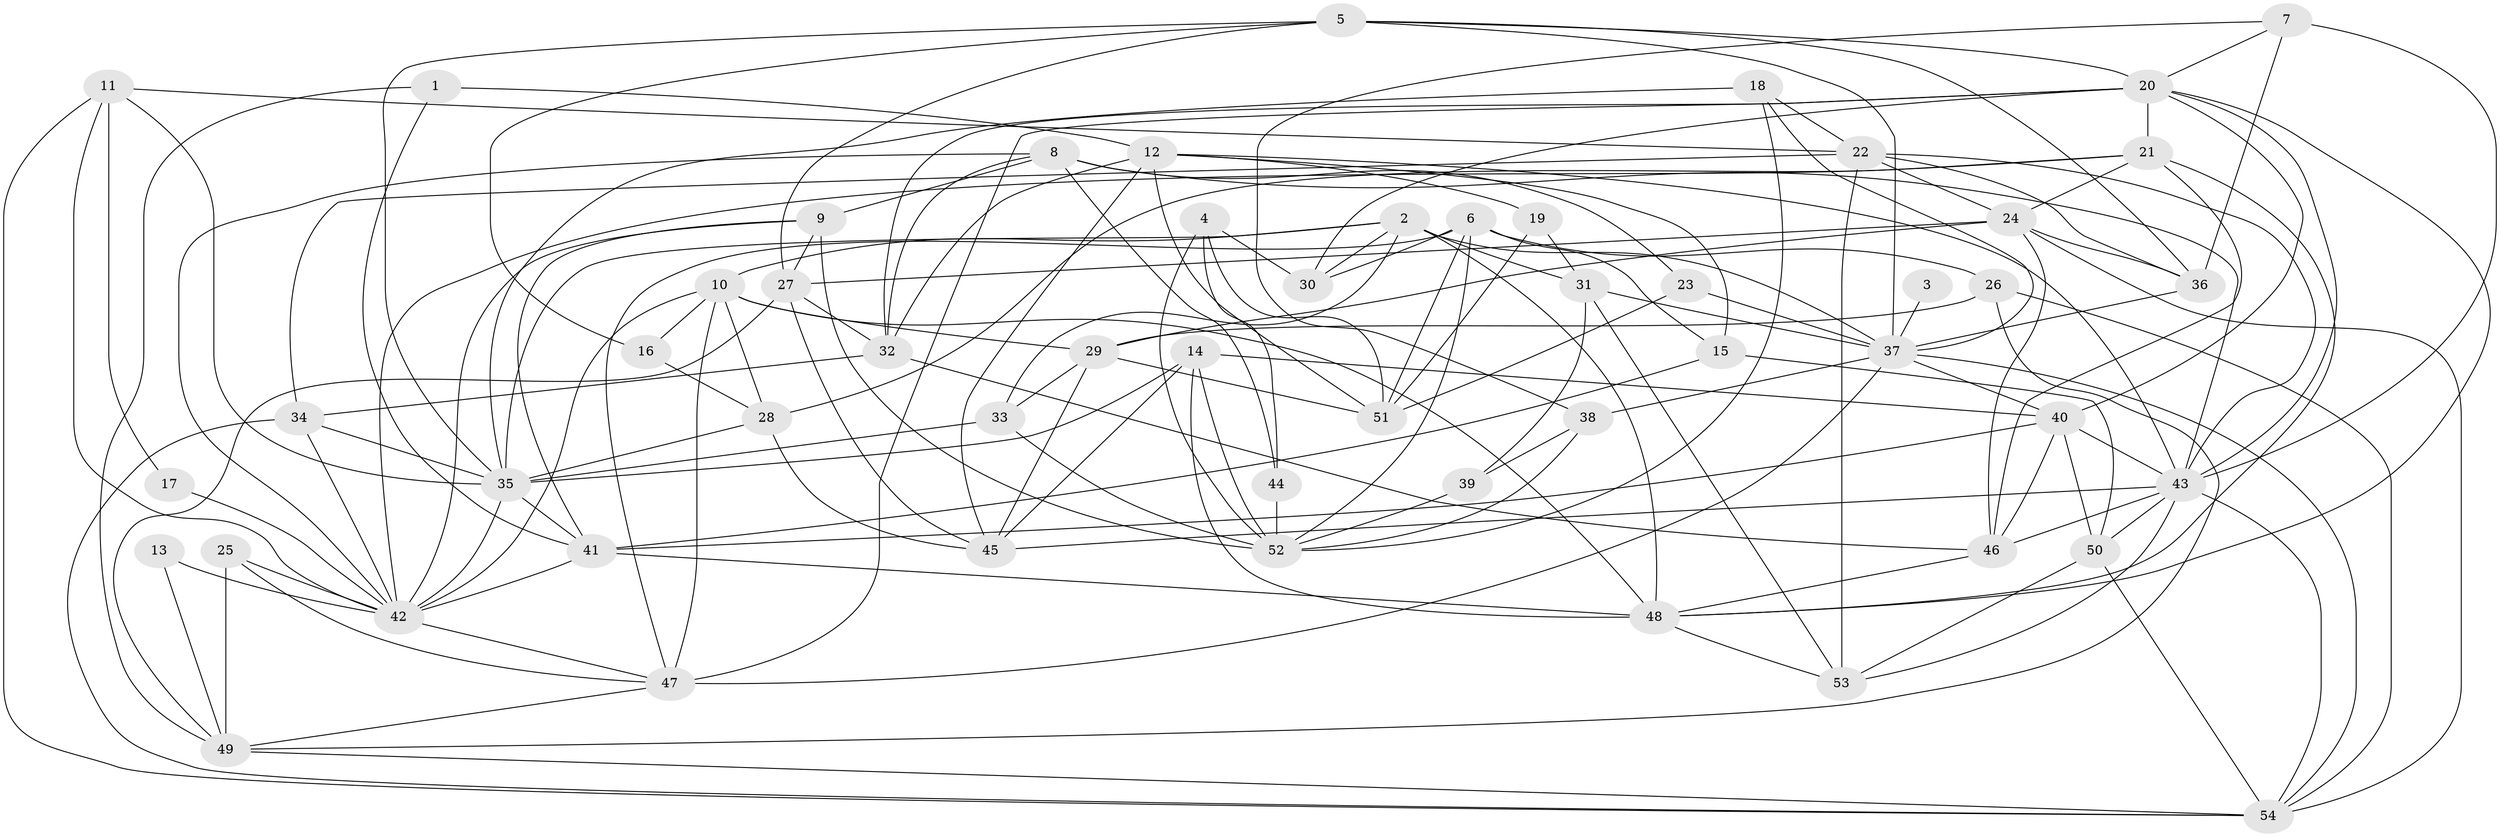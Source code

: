 // original degree distribution, {8: 0.018518518518518517, 3: 0.2962962962962963, 4: 0.2777777777777778, 5: 0.16666666666666666, 2: 0.1111111111111111, 6: 0.1111111111111111, 7: 0.018518518518518517}
// Generated by graph-tools (version 1.1) at 2025/50/03/09/25 03:50:03]
// undirected, 54 vertices, 152 edges
graph export_dot {
graph [start="1"]
  node [color=gray90,style=filled];
  1;
  2;
  3;
  4;
  5;
  6;
  7;
  8;
  9;
  10;
  11;
  12;
  13;
  14;
  15;
  16;
  17;
  18;
  19;
  20;
  21;
  22;
  23;
  24;
  25;
  26;
  27;
  28;
  29;
  30;
  31;
  32;
  33;
  34;
  35;
  36;
  37;
  38;
  39;
  40;
  41;
  42;
  43;
  44;
  45;
  46;
  47;
  48;
  49;
  50;
  51;
  52;
  53;
  54;
  1 -- 12 [weight=1.0];
  1 -- 41 [weight=1.0];
  1 -- 49 [weight=1.0];
  2 -- 10 [weight=1.0];
  2 -- 30 [weight=1.0];
  2 -- 31 [weight=1.0];
  2 -- 33 [weight=1.0];
  2 -- 35 [weight=1.0];
  2 -- 37 [weight=1.0];
  2 -- 48 [weight=1.0];
  3 -- 37 [weight=2.0];
  4 -- 30 [weight=1.0];
  4 -- 44 [weight=1.0];
  4 -- 51 [weight=1.0];
  4 -- 52 [weight=1.0];
  5 -- 16 [weight=1.0];
  5 -- 20 [weight=1.0];
  5 -- 27 [weight=1.0];
  5 -- 35 [weight=1.0];
  5 -- 36 [weight=1.0];
  5 -- 37 [weight=1.0];
  6 -- 15 [weight=1.0];
  6 -- 26 [weight=1.0];
  6 -- 30 [weight=2.0];
  6 -- 47 [weight=1.0];
  6 -- 51 [weight=1.0];
  6 -- 52 [weight=1.0];
  7 -- 20 [weight=1.0];
  7 -- 36 [weight=1.0];
  7 -- 38 [weight=1.0];
  7 -- 43 [weight=1.0];
  8 -- 9 [weight=1.0];
  8 -- 23 [weight=1.0];
  8 -- 32 [weight=1.0];
  8 -- 42 [weight=1.0];
  8 -- 43 [weight=1.0];
  8 -- 44 [weight=1.0];
  9 -- 27 [weight=1.0];
  9 -- 41 [weight=1.0];
  9 -- 42 [weight=1.0];
  9 -- 52 [weight=2.0];
  10 -- 16 [weight=1.0];
  10 -- 28 [weight=1.0];
  10 -- 29 [weight=1.0];
  10 -- 42 [weight=1.0];
  10 -- 47 [weight=1.0];
  10 -- 48 [weight=1.0];
  11 -- 17 [weight=1.0];
  11 -- 22 [weight=1.0];
  11 -- 35 [weight=1.0];
  11 -- 42 [weight=1.0];
  11 -- 54 [weight=1.0];
  12 -- 15 [weight=1.0];
  12 -- 19 [weight=1.0];
  12 -- 32 [weight=1.0];
  12 -- 43 [weight=1.0];
  12 -- 45 [weight=1.0];
  12 -- 51 [weight=1.0];
  13 -- 42 [weight=1.0];
  13 -- 49 [weight=1.0];
  14 -- 35 [weight=1.0];
  14 -- 40 [weight=1.0];
  14 -- 45 [weight=1.0];
  14 -- 48 [weight=1.0];
  14 -- 52 [weight=1.0];
  15 -- 41 [weight=1.0];
  15 -- 50 [weight=1.0];
  16 -- 28 [weight=1.0];
  17 -- 42 [weight=1.0];
  18 -- 22 [weight=1.0];
  18 -- 35 [weight=1.0];
  18 -- 37 [weight=1.0];
  18 -- 52 [weight=1.0];
  19 -- 31 [weight=1.0];
  19 -- 51 [weight=1.0];
  20 -- 21 [weight=1.0];
  20 -- 30 [weight=1.0];
  20 -- 32 [weight=1.0];
  20 -- 40 [weight=1.0];
  20 -- 43 [weight=1.0];
  20 -- 47 [weight=1.0];
  20 -- 48 [weight=1.0];
  21 -- 24 [weight=1.0];
  21 -- 28 [weight=1.0];
  21 -- 42 [weight=1.0];
  21 -- 46 [weight=1.0];
  21 -- 48 [weight=1.0];
  22 -- 24 [weight=1.0];
  22 -- 34 [weight=1.0];
  22 -- 36 [weight=1.0];
  22 -- 43 [weight=1.0];
  22 -- 53 [weight=1.0];
  23 -- 37 [weight=1.0];
  23 -- 51 [weight=1.0];
  24 -- 27 [weight=1.0];
  24 -- 29 [weight=1.0];
  24 -- 36 [weight=1.0];
  24 -- 46 [weight=1.0];
  24 -- 54 [weight=1.0];
  25 -- 42 [weight=1.0];
  25 -- 47 [weight=1.0];
  25 -- 49 [weight=1.0];
  26 -- 29 [weight=1.0];
  26 -- 49 [weight=1.0];
  26 -- 54 [weight=1.0];
  27 -- 32 [weight=1.0];
  27 -- 45 [weight=1.0];
  27 -- 49 [weight=1.0];
  28 -- 35 [weight=1.0];
  28 -- 45 [weight=1.0];
  29 -- 33 [weight=1.0];
  29 -- 45 [weight=1.0];
  29 -- 51 [weight=1.0];
  31 -- 37 [weight=1.0];
  31 -- 39 [weight=1.0];
  31 -- 53 [weight=1.0];
  32 -- 34 [weight=1.0];
  32 -- 46 [weight=1.0];
  33 -- 35 [weight=1.0];
  33 -- 52 [weight=1.0];
  34 -- 35 [weight=1.0];
  34 -- 42 [weight=1.0];
  34 -- 54 [weight=1.0];
  35 -- 41 [weight=1.0];
  35 -- 42 [weight=1.0];
  36 -- 37 [weight=1.0];
  37 -- 38 [weight=1.0];
  37 -- 40 [weight=1.0];
  37 -- 47 [weight=2.0];
  37 -- 54 [weight=1.0];
  38 -- 39 [weight=1.0];
  38 -- 52 [weight=1.0];
  39 -- 52 [weight=1.0];
  40 -- 41 [weight=1.0];
  40 -- 43 [weight=1.0];
  40 -- 46 [weight=1.0];
  40 -- 50 [weight=1.0];
  41 -- 42 [weight=1.0];
  41 -- 48 [weight=1.0];
  42 -- 47 [weight=1.0];
  43 -- 45 [weight=1.0];
  43 -- 46 [weight=1.0];
  43 -- 50 [weight=1.0];
  43 -- 53 [weight=1.0];
  43 -- 54 [weight=1.0];
  44 -- 52 [weight=3.0];
  46 -- 48 [weight=1.0];
  47 -- 49 [weight=1.0];
  48 -- 53 [weight=1.0];
  49 -- 54 [weight=1.0];
  50 -- 53 [weight=1.0];
  50 -- 54 [weight=1.0];
}
